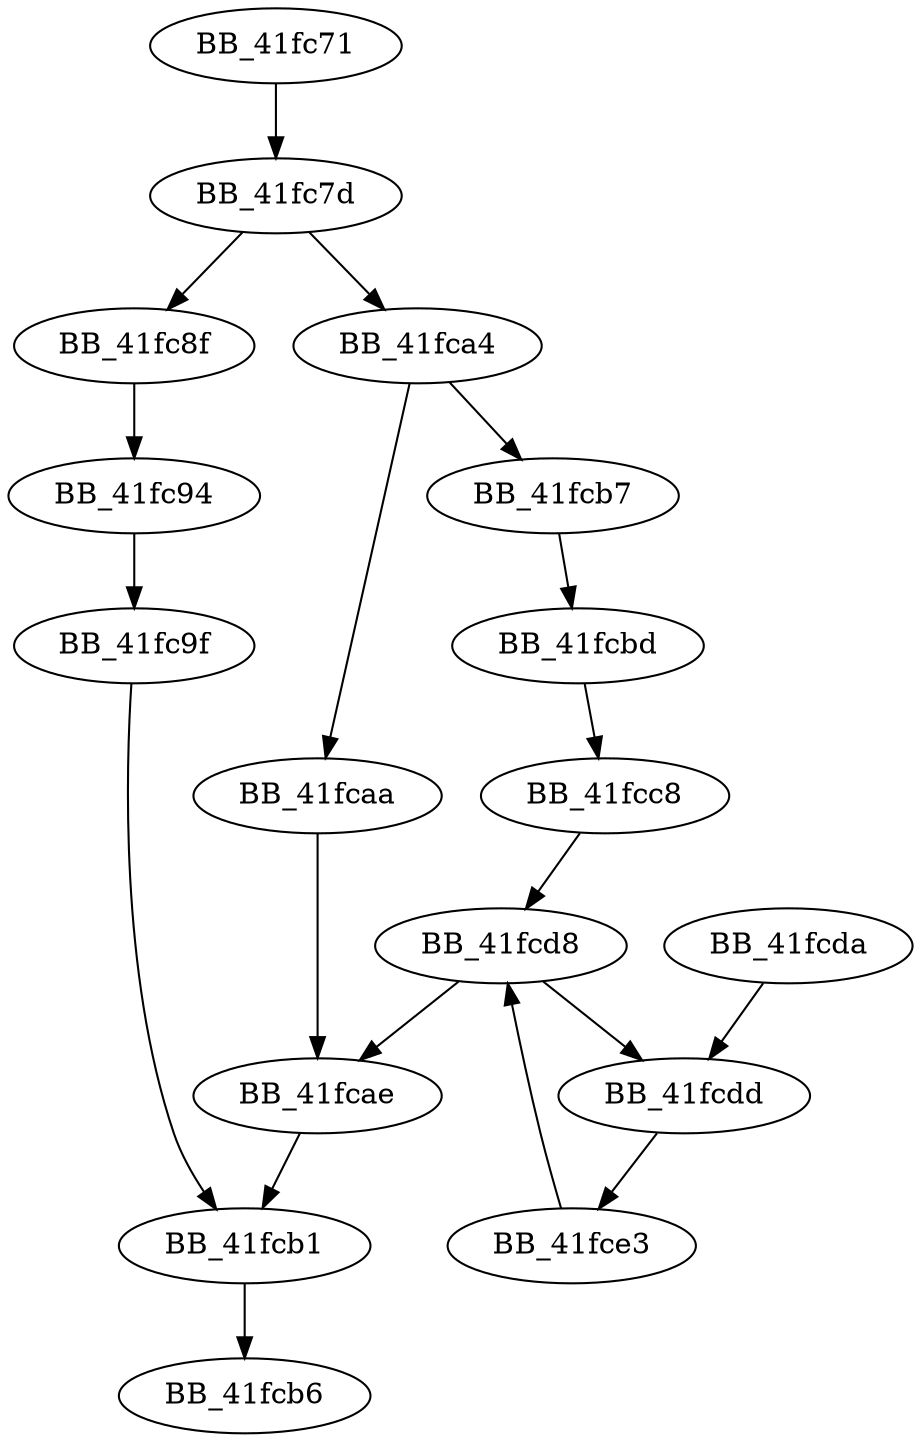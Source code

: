DiGraph _fclose{
BB_41fc71->BB_41fc7d
BB_41fc7d->BB_41fc8f
BB_41fc7d->BB_41fca4
BB_41fc8f->BB_41fc94
BB_41fc94->BB_41fc9f
BB_41fc9f->BB_41fcb1
BB_41fca4->BB_41fcaa
BB_41fca4->BB_41fcb7
BB_41fcaa->BB_41fcae
BB_41fcae->BB_41fcb1
BB_41fcb1->BB_41fcb6
BB_41fcb7->BB_41fcbd
BB_41fcbd->BB_41fcc8
BB_41fcc8->BB_41fcd8
BB_41fcd8->BB_41fcae
BB_41fcd8->BB_41fcdd
BB_41fcda->BB_41fcdd
BB_41fcdd->BB_41fce3
BB_41fce3->BB_41fcd8
}
